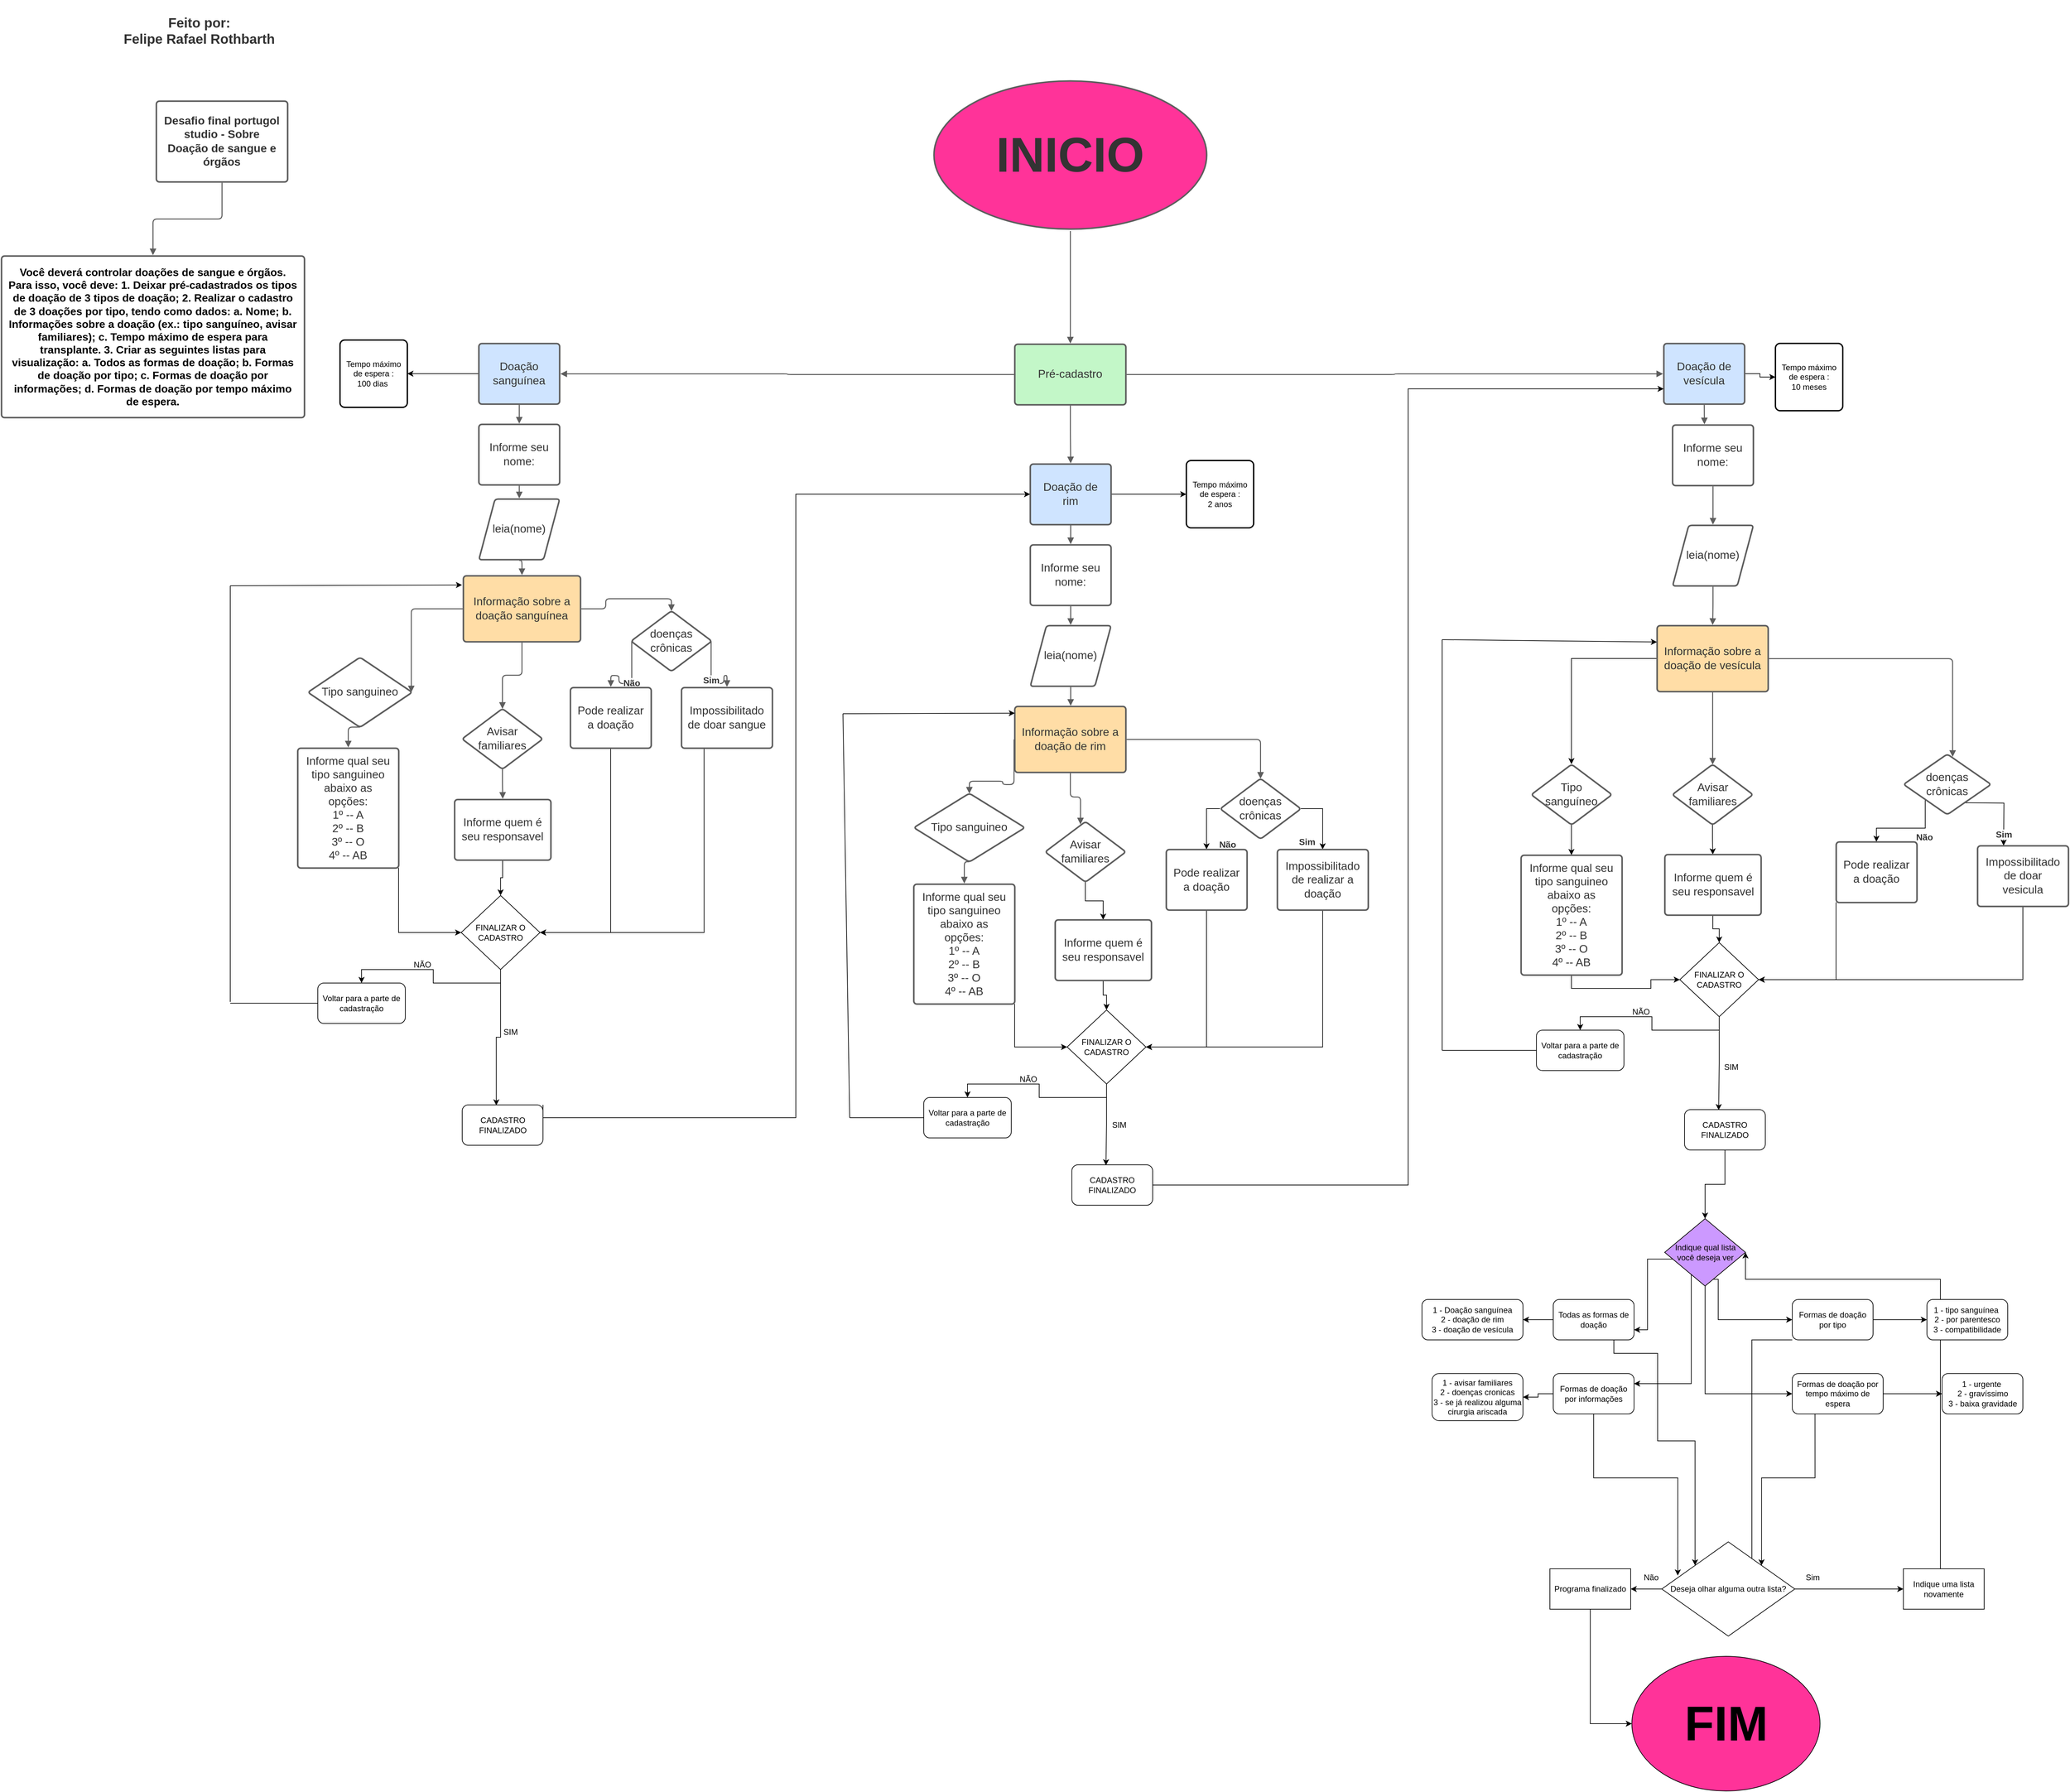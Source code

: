 <mxfile version="21.5.0" type="google">
  <diagram name="Página-1" id="tpZYS8hL6FhphTbZTQ7l">
    <mxGraphModel grid="1" page="1" gridSize="10" guides="1" tooltips="1" connect="1" arrows="1" fold="1" pageScale="1" pageWidth="827" pageHeight="1169" math="0" shadow="0">
      <root>
        <mxCell id="0" />
        <mxCell id="1" parent="0" />
        <mxCell id="icl9t4lry0q6wEqSVbC7-1" value="Feito por:&#xa;Felipe Rafael Rothbarth" style="html=1;overflow=block;blockSpacing=1;whiteSpace=wrap;fontSize=20;fontColor=#333333;fontStyle=1;spacing=0;fillColor=#ffffff;strokeWidth=1.5;strokeColor=none;lucidId=NOD79At93daV;" vertex="1" parent="1">
          <mxGeometry x="-1330" y="-2270" width="248" height="90" as="geometry" />
        </mxCell>
        <mxCell id="icl9t4lry0q6wEqSVbC7-2" value="&lt;font style=&quot;font-size: 72px;&quot;&gt;INICIO&lt;/font&gt;" style="html=1;overflow=block;blockSpacing=1;whiteSpace=wrap;ellipse;fontSize=20;fontColor=#333333;fontStyle=1;spacing=3.8;strokeColor=#5e5e5e;strokeOpacity=100;fillOpacity=100;rounded=1;absoluteArcSize=1;arcSize=9;fillColor=#FF3399;strokeWidth=2.3;lucidId=kyD7HhwmGfcg;" vertex="1" parent="1">
          <mxGeometry x="-115" y="-2150" width="405" height="220" as="geometry" />
        </mxCell>
        <mxCell id="icl9t4lry0q6wEqSVbC7-3" value="" style="html=1;jettySize=18;whiteSpace=wrap;fontSize=13;strokeColor=#5E5E5E;strokeWidth=1.5;rounded=1;arcSize=12;edgeStyle=orthogonalEdgeStyle;startArrow=none;endArrow=block;endFill=1;exitX=0.5;exitY=1.013;exitPerimeter=0;entryX=0.5;entryY=-0.012;entryPerimeter=0;lucidId=gGD7Xx3k9~0M;" edge="1" parent="1" source="icl9t4lry0q6wEqSVbC7-2" target="icl9t4lry0q6wEqSVbC7-4">
          <mxGeometry width="100" height="100" relative="1" as="geometry">
            <Array as="points" />
          </mxGeometry>
        </mxCell>
        <mxCell id="icl9t4lry0q6wEqSVbC7-4" value="Pré-cadastro" style="html=1;overflow=block;blockSpacing=1;whiteSpace=wrap;fontSize=16.7;fontColor=#333333;spacing=9;strokeColor=#5E5E5E;fillOpacity=100;rounded=1;absoluteArcSize=1;arcSize=9;fillColor=#c3f7c8;strokeWidth=2.3;lucidId=hGD7RvCQYO.i;" vertex="1" parent="1">
          <mxGeometry x="5" y="-1759" width="165" height="90" as="geometry" />
        </mxCell>
        <mxCell id="icl9t4lry0q6wEqSVbC7-5" value="Desafio final portugol studio - Sobre Doação de sangue e órgãos " style="html=1;overflow=block;blockSpacing=1;whiteSpace=wrap;fontSize=16.7;fontColor=#333333;fontStyle=1;spacing=9;strokeColor=#5E5E5E;rounded=1;absoluteArcSize=1;arcSize=9;strokeWidth=2.3;lucidId=zKD7-Xo0sehY;" vertex="1" parent="1">
          <mxGeometry x="-1270" y="-2120" width="195" height="120" as="geometry" />
        </mxCell>
        <mxCell id="icl9t4lry0q6wEqSVbC7-6" value="Você deverá controlar doações de sangue e órgãos. Para isso, você deve: 1. Deixar pré-cadastrados os tipos de doação de 3 tipos de doação; 2. Realizar o cadastro de 3 doações por tipo, tendo como dados: a. Nome; b. Informações sobre a doação (ex.: tipo sanguíneo, avisar familiares); c. Tempo máximo de espera para transplante. 3. Criar as seguintes listas para visualização: a. Todos as formas de doação; b. Formas de doação por tipo; c. Formas de doação por informações; d. Formas de doação por tempo máximo de espera." style="html=1;overflow=block;blockSpacing=1;whiteSpace=wrap;fontSize=16;fontColor=default;fontStyle=1;spacing=9;strokeColor=#5e5e5e;strokeOpacity=100;rounded=1;absoluteArcSize=1;arcSize=9;strokeWidth=2.3;lucidId=3LD7pvN3QfPq;" vertex="1" parent="1">
          <mxGeometry x="-1500" y="-1890" width="450" height="240" as="geometry" />
        </mxCell>
        <mxCell id="icl9t4lry0q6wEqSVbC7-7" value="" style="html=1;jettySize=18;whiteSpace=wrap;fontSize=13;strokeColor=#5E5E5E;strokeWidth=1.5;rounded=1;arcSize=12;edgeStyle=orthogonalEdgeStyle;startArrow=none;endArrow=block;endFill=1;exitX=0.5;exitY=1.009;exitPerimeter=0;entryX=0.5;entryY=-0.005;entryPerimeter=0;lucidId=RMD7VcWdrJGR;" edge="1" parent="1" source="icl9t4lry0q6wEqSVbC7-5" target="icl9t4lry0q6wEqSVbC7-6">
          <mxGeometry width="100" height="100" relative="1" as="geometry">
            <Array as="points" />
          </mxGeometry>
        </mxCell>
        <mxCell id="icl9t4lry0q6wEqSVbC7-8" value="" style="html=1;jettySize=18;whiteSpace=wrap;fontSize=13;strokeColor=#5E5E5E;strokeWidth=1.5;rounded=1;arcSize=12;edgeStyle=orthogonalEdgeStyle;startArrow=none;endArrow=block;endFill=1;exitX=-0.007;exitY=0.5;exitPerimeter=0;entryX=1.009;entryY=0.5;entryPerimeter=0;lucidId=X_D7KySXMiAL;" edge="1" parent="1" source="icl9t4lry0q6wEqSVbC7-4" target="icl9t4lry0q6wEqSVbC7-9">
          <mxGeometry width="100" height="100" relative="1" as="geometry">
            <Array as="points" />
          </mxGeometry>
        </mxCell>
        <mxCell id="icl9t4lry0q6wEqSVbC7-87" style="edgeStyle=orthogonalEdgeStyle;rounded=0;orthogonalLoop=1;jettySize=auto;html=1;exitX=0;exitY=0.5;exitDx=0;exitDy=0;entryX=1;entryY=0.5;entryDx=0;entryDy=0;" edge="1" parent="1" source="icl9t4lry0q6wEqSVbC7-9" target="icl9t4lry0q6wEqSVbC7-86">
          <mxGeometry relative="1" as="geometry" />
        </mxCell>
        <mxCell id="icl9t4lry0q6wEqSVbC7-9" value="Doação sanguínea" style="html=1;overflow=block;blockSpacing=1;whiteSpace=wrap;fontSize=16.7;fontColor=#333333;spacing=9;strokeColor=#5E5E5E;fillOpacity=100;rounded=1;absoluteArcSize=1;arcSize=9;fillColor=#cfe4ff;strokeWidth=2.3;lucidId=0_D7-q5K1ntg;" vertex="1" parent="1">
          <mxGeometry x="-791" y="-1760" width="120" height="90" as="geometry" />
        </mxCell>
        <mxCell id="icl9t4lry0q6wEqSVbC7-10" value="" style="html=1;jettySize=18;whiteSpace=wrap;fontSize=13;strokeColor=#5E5E5E;strokeWidth=1.5;rounded=1;arcSize=12;edgeStyle=orthogonalEdgeStyle;startArrow=none;endArrow=block;endFill=1;exitX=0.5;exitY=1.012;exitPerimeter=0;entryX=0.5;entryY=-0.012;entryPerimeter=0;lucidId=9_D7mx~kvZXO;" edge="1" parent="1" source="icl9t4lry0q6wEqSVbC7-4" target="icl9t4lry0q6wEqSVbC7-11">
          <mxGeometry width="100" height="100" relative="1" as="geometry">
            <Array as="points" />
          </mxGeometry>
        </mxCell>
        <mxCell id="icl9t4lry0q6wEqSVbC7-89" style="edgeStyle=orthogonalEdgeStyle;rounded=0;orthogonalLoop=1;jettySize=auto;html=1;exitX=1;exitY=0.5;exitDx=0;exitDy=0;entryX=0;entryY=0.5;entryDx=0;entryDy=0;" edge="1" parent="1" source="icl9t4lry0q6wEqSVbC7-11" target="icl9t4lry0q6wEqSVbC7-88">
          <mxGeometry relative="1" as="geometry" />
        </mxCell>
        <mxCell id="icl9t4lry0q6wEqSVbC7-11" value="Doação de rim" style="html=1;overflow=block;blockSpacing=1;whiteSpace=wrap;fontSize=16.7;fontColor=#333333;spacing=9;strokeColor=#5E5E5E;fillOpacity=100;rounded=1;absoluteArcSize=1;arcSize=9;fillColor=#cfe4ff;strokeWidth=2.3;lucidId=-_D7cf61A0Jo;" vertex="1" parent="1">
          <mxGeometry x="28" y="-1581" width="120" height="90" as="geometry" />
        </mxCell>
        <mxCell id="icl9t4lry0q6wEqSVbC7-12" value="" style="html=1;jettySize=18;whiteSpace=wrap;fontSize=13;strokeColor=#5E5E5E;strokeWidth=1.5;rounded=1;arcSize=12;edgeStyle=orthogonalEdgeStyle;startArrow=none;endArrow=block;endFill=1;exitX=1.007;exitY=0.5;exitPerimeter=0;entryX=-0.009;entryY=0.5;entryPerimeter=0;lucidId=o.D7TMeW1WDy;" edge="1" parent="1" source="icl9t4lry0q6wEqSVbC7-4" target="icl9t4lry0q6wEqSVbC7-13">
          <mxGeometry width="100" height="100" relative="1" as="geometry">
            <Array as="points" />
          </mxGeometry>
        </mxCell>
        <mxCell id="icl9t4lry0q6wEqSVbC7-91" style="edgeStyle=orthogonalEdgeStyle;rounded=0;orthogonalLoop=1;jettySize=auto;html=1;exitX=1;exitY=0.5;exitDx=0;exitDy=0;" edge="1" parent="1" source="icl9t4lry0q6wEqSVbC7-13" target="icl9t4lry0q6wEqSVbC7-90">
          <mxGeometry relative="1" as="geometry" />
        </mxCell>
        <mxCell id="icl9t4lry0q6wEqSVbC7-13" value="Doação de vesícula" style="html=1;overflow=block;blockSpacing=1;whiteSpace=wrap;fontSize=16.7;fontColor=#333333;spacing=9;strokeColor=#5E5E5E;fillOpacity=100;rounded=1;absoluteArcSize=1;arcSize=9;fillColor=#cfe4ff;strokeWidth=2.3;lucidId=p.D77ARbD5tg;" vertex="1" parent="1">
          <mxGeometry x="969" y="-1760" width="120" height="90" as="geometry" />
        </mxCell>
        <mxCell id="icl9t4lry0q6wEqSVbC7-14" value="Informe seu nome: " style="html=1;overflow=block;blockSpacing=1;whiteSpace=wrap;fontSize=16.7;fontColor=#333333;spacing=9;strokeColor=#5E5E5E;rounded=1;absoluteArcSize=1;arcSize=9;strokeWidth=2.3;lucidId=jcE7R8bvNHCi;" vertex="1" parent="1">
          <mxGeometry x="-791" y="-1640" width="120" height="90" as="geometry" />
        </mxCell>
        <mxCell id="icl9t4lry0q6wEqSVbC7-15" value="" style="html=1;jettySize=18;whiteSpace=wrap;fontSize=13;strokeColor=#5E5E5E;strokeWidth=1.5;rounded=1;arcSize=12;edgeStyle=orthogonalEdgeStyle;startArrow=none;endArrow=block;endFill=1;exitX=0.5;exitY=1.012;exitPerimeter=0;entryX=0.5;entryY=-0.012;entryPerimeter=0;lucidId=CcE7DtQ27dgj;" edge="1" parent="1" source="icl9t4lry0q6wEqSVbC7-14" target="icl9t4lry0q6wEqSVbC7-19">
          <mxGeometry width="100" height="100" relative="1" as="geometry">
            <Array as="points" />
          </mxGeometry>
        </mxCell>
        <mxCell id="icl9t4lry0q6wEqSVbC7-16" value="" style="html=1;jettySize=18;whiteSpace=wrap;fontSize=13;strokeColor=#5E5E5E;strokeWidth=1.5;rounded=1;arcSize=12;edgeStyle=orthogonalEdgeStyle;startArrow=none;endArrow=block;endFill=1;exitX=0.5;exitY=1.012;exitPerimeter=0;entryX=0.5;entryY=-0.011;entryPerimeter=0;lucidId=CeE74v7R8u8R;" edge="1" parent="1" source="icl9t4lry0q6wEqSVbC7-19" target="icl9t4lry0q6wEqSVbC7-17">
          <mxGeometry width="100" height="100" relative="1" as="geometry">
            <Array as="points" />
          </mxGeometry>
        </mxCell>
        <mxCell id="icl9t4lry0q6wEqSVbC7-17" value="Informação sobre a doação  sanguínea" style="html=1;overflow=block;blockSpacing=1;whiteSpace=wrap;fontSize=16.7;fontColor=#333333;spacing=9;strokeColor=#5E5E5E;fillOpacity=100;rounded=1;absoluteArcSize=1;arcSize=9;fillColor=#ffdda6;strokeWidth=2.3;lucidId=DeE7qtDq1ibt;" vertex="1" parent="1">
          <mxGeometry x="-814" y="-1415" width="174" height="98" as="geometry" />
        </mxCell>
        <mxCell id="icl9t4lry0q6wEqSVbC7-18" value="" style="html=1;jettySize=18;whiteSpace=wrap;fontSize=13;strokeColor=#5E5E5E;strokeWidth=1.5;rounded=1;arcSize=12;edgeStyle=orthogonalEdgeStyle;startArrow=none;endArrow=block;endFill=1;exitX=0.5;exitY=1.012;exitPerimeter=0;entryX=0.5;entryY=-0.012;entryPerimeter=0;lucidId=_hE7~qqSz2Nx;" edge="1" parent="1" source="icl9t4lry0q6wEqSVbC7-9" target="icl9t4lry0q6wEqSVbC7-14">
          <mxGeometry width="100" height="100" relative="1" as="geometry">
            <Array as="points" />
          </mxGeometry>
        </mxCell>
        <mxCell id="icl9t4lry0q6wEqSVbC7-19" value="leia(nome)" style="html=1;overflow=block;blockSpacing=1;whiteSpace=wrap;shape=parallelogram;perimeter=parallelogramPerimeter;anchorPointDirection=0;fontSize=16.7;fontColor=#333333;spacing=3.8;strokeColor=#5e5e5e;strokeOpacity=100;rounded=1;absoluteArcSize=1;arcSize=9;strokeWidth=2.3;lucidId=jnE7d8.PCpLQ;" vertex="1" parent="1">
          <mxGeometry x="-791" y="-1529" width="120" height="90" as="geometry" />
        </mxCell>
        <mxCell id="icl9t4lry0q6wEqSVbC7-20" value="Informe seu nome: " style="html=1;overflow=block;blockSpacing=1;whiteSpace=wrap;fontSize=16.7;fontColor=#333333;spacing=9;strokeColor=#5E5E5E;rounded=1;absoluteArcSize=1;arcSize=9;strokeWidth=2.3;lucidId=0~E76RCAnCNC;" vertex="1" parent="1">
          <mxGeometry x="28" y="-1461" width="120" height="90" as="geometry" />
        </mxCell>
        <mxCell id="icl9t4lry0q6wEqSVbC7-21" value="" style="html=1;jettySize=18;whiteSpace=wrap;fontSize=13;strokeColor=#5E5E5E;strokeWidth=1.5;rounded=1;arcSize=12;edgeStyle=orthogonalEdgeStyle;startArrow=none;endArrow=block;endFill=1;exitX=0.5;exitY=1.012;exitPerimeter=0;entryX=0.5;entryY=-0.012;entryPerimeter=0;lucidId=0~E7t6Xsv8OE;" edge="1" parent="1" source="icl9t4lry0q6wEqSVbC7-20" target="icl9t4lry0q6wEqSVbC7-24">
          <mxGeometry width="100" height="100" relative="1" as="geometry">
            <Array as="points" />
          </mxGeometry>
        </mxCell>
        <mxCell id="icl9t4lry0q6wEqSVbC7-22" value="" style="html=1;jettySize=18;whiteSpace=wrap;fontSize=13;strokeColor=#5E5E5E;strokeWidth=1.5;rounded=1;arcSize=12;edgeStyle=orthogonalEdgeStyle;startArrow=none;endArrow=block;endFill=1;exitX=0.5;exitY=1.012;exitPerimeter=0;lucidId=0~E7ldqNo7cH;" edge="1" parent="1" source="icl9t4lry0q6wEqSVbC7-24">
          <mxGeometry width="100" height="100" relative="1" as="geometry">
            <Array as="points" />
            <mxPoint x="88" y="-1222" as="targetPoint" />
          </mxGeometry>
        </mxCell>
        <mxCell id="icl9t4lry0q6wEqSVbC7-23" value="" style="html=1;jettySize=18;whiteSpace=wrap;fontSize=13;strokeColor=#5E5E5E;strokeWidth=1.5;rounded=1;arcSize=12;edgeStyle=orthogonalEdgeStyle;startArrow=none;endArrow=block;endFill=1;entryX=0.5;entryY=-0.012;entryPerimeter=0;lucidId=0~E7.lCXKlO2;" edge="1" parent="1" target="icl9t4lry0q6wEqSVbC7-20">
          <mxGeometry width="100" height="100" relative="1" as="geometry">
            <Array as="points" />
            <mxPoint x="88" y="-1491" as="sourcePoint" />
          </mxGeometry>
        </mxCell>
        <mxCell id="icl9t4lry0q6wEqSVbC7-24" value="leia(nome)" style="html=1;overflow=block;blockSpacing=1;whiteSpace=wrap;shape=parallelogram;perimeter=parallelogramPerimeter;anchorPointDirection=0;fontSize=16.7;fontColor=#333333;spacing=3.8;strokeColor=#5e5e5e;strokeOpacity=100;rounded=1;absoluteArcSize=1;arcSize=9;strokeWidth=2.3;lucidId=0~E7NQHOrIZ8;" vertex="1" parent="1">
          <mxGeometry x="28" y="-1341" width="120" height="90" as="geometry" />
        </mxCell>
        <mxCell id="icl9t4lry0q6wEqSVbC7-25" value="Informe seu nome: " style="html=1;overflow=block;blockSpacing=1;whiteSpace=wrap;fontSize=16.7;fontColor=#333333;spacing=9;strokeColor=#5E5E5E;rounded=1;absoluteArcSize=1;arcSize=9;strokeWidth=2.3;lucidId=AbF7sQe.2Pij;" vertex="1" parent="1">
          <mxGeometry x="982" y="-1639" width="120" height="90" as="geometry" />
        </mxCell>
        <mxCell id="icl9t4lry0q6wEqSVbC7-26" value="" style="html=1;jettySize=18;whiteSpace=wrap;fontSize=13;strokeColor=#5E5E5E;strokeWidth=1.5;rounded=1;arcSize=12;edgeStyle=orthogonalEdgeStyle;startArrow=none;endArrow=block;endFill=1;exitX=0.5;exitY=1.012;exitPerimeter=0;entryX=0.5;entryY=-0.012;entryPerimeter=0;lucidId=AbF79xt892Th;" edge="1" parent="1" source="icl9t4lry0q6wEqSVbC7-25" target="icl9t4lry0q6wEqSVbC7-27">
          <mxGeometry width="100" height="100" relative="1" as="geometry">
            <Array as="points" />
          </mxGeometry>
        </mxCell>
        <mxCell id="icl9t4lry0q6wEqSVbC7-27" value="leia(nome)" style="html=1;overflow=block;blockSpacing=1;whiteSpace=wrap;shape=parallelogram;perimeter=parallelogramPerimeter;anchorPointDirection=0;fontSize=16.7;fontColor=#333333;spacing=3.8;strokeColor=#5e5e5e;strokeOpacity=100;rounded=1;absoluteArcSize=1;arcSize=9;strokeWidth=2.3;lucidId=AbF7Ko2cKtLy;" vertex="1" parent="1">
          <mxGeometry x="982" y="-1490" width="120" height="90" as="geometry" />
        </mxCell>
        <mxCell id="icl9t4lry0q6wEqSVbC7-28" value="Informação sobre a doação de rim" style="html=1;overflow=block;blockSpacing=1;whiteSpace=wrap;fontSize=16.7;fontColor=#333333;spacing=9;strokeColor=#5E5E5E;fillOpacity=100;rounded=1;absoluteArcSize=1;arcSize=9;fillColor=#ffdda6;strokeWidth=2.3;lucidId=xVQ8KjaUDGhy;" vertex="1" parent="1">
          <mxGeometry x="5" y="-1221" width="165" height="98" as="geometry" />
        </mxCell>
        <mxCell id="icl9t4lry0q6wEqSVbC7-71" style="edgeStyle=orthogonalEdgeStyle;rounded=0;orthogonalLoop=1;jettySize=auto;html=1;exitX=0;exitY=0.5;exitDx=0;exitDy=0;entryX=0.5;entryY=0;entryDx=0;entryDy=0;" edge="1" parent="1" source="icl9t4lry0q6wEqSVbC7-29" target="icl9t4lry0q6wEqSVbC7-43">
          <mxGeometry relative="1" as="geometry" />
        </mxCell>
        <mxCell id="icl9t4lry0q6wEqSVbC7-29" value="Informação sobre a doação de vesícula" style="html=1;overflow=block;blockSpacing=1;whiteSpace=wrap;fontSize=16.7;fontColor=#333333;spacing=9;strokeColor=#5E5E5E;fillOpacity=100;rounded=1;absoluteArcSize=1;arcSize=9;fillColor=#ffdda6;strokeWidth=2.3;lucidId=AVQ8-0hXOJk3;" vertex="1" parent="1">
          <mxGeometry x="959" y="-1341" width="165" height="98" as="geometry" />
        </mxCell>
        <mxCell id="icl9t4lry0q6wEqSVbC7-30" value="" style="html=1;jettySize=18;whiteSpace=wrap;fontSize=13;strokeColor=#5E5E5E;strokeWidth=1.5;rounded=1;arcSize=12;edgeStyle=orthogonalEdgeStyle;startArrow=none;endArrow=block;endFill=1;exitX=-0.006;exitY=0.5;exitPerimeter=0;entryX=0.991;entryY=0.5;entryPerimeter=0;lucidId=k7Q8yCG1oSJr;" edge="1" parent="1" source="icl9t4lry0q6wEqSVbC7-17" target="icl9t4lry0q6wEqSVbC7-31">
          <mxGeometry width="100" height="100" relative="1" as="geometry">
            <Array as="points" />
          </mxGeometry>
        </mxCell>
        <mxCell id="icl9t4lry0q6wEqSVbC7-31" value="Tipo sanguineo" style="html=1;overflow=block;blockSpacing=1;whiteSpace=wrap;rhombus;fontSize=16.7;fontColor=#333333;spacing=3.8;strokeColor=#5E5E5E;rounded=1;absoluteArcSize=1;arcSize=9;strokeWidth=2.3;lucidId=m7Q8ZUMchFVD;" vertex="1" parent="1">
          <mxGeometry x="-1045" y="-1294" width="155" height="104" as="geometry" />
        </mxCell>
        <mxCell id="icl9t4lry0q6wEqSVbC7-32" value="Tipo sanguineo" style="html=1;overflow=block;blockSpacing=1;whiteSpace=wrap;rhombus;fontSize=16.7;fontColor=#333333;spacing=3.8;strokeColor=#5E5E5E;rounded=1;absoluteArcSize=1;arcSize=9;strokeWidth=2.3;lucidId=I7Q8XEraRGIg;" vertex="1" parent="1">
          <mxGeometry x="-145" y="-1092" width="165" height="102" as="geometry" />
        </mxCell>
        <mxCell id="icl9t4lry0q6wEqSVbC7-33" value="" style="html=1;jettySize=18;whiteSpace=wrap;fontSize=13;strokeColor=#5E5E5E;strokeWidth=1.5;rounded=1;arcSize=12;edgeStyle=orthogonalEdgeStyle;startArrow=none;endArrow=block;endFill=1;exitX=0.5;exitY=1.011;exitPerimeter=0;entryX=0.5;entryY=0.004;entryPerimeter=0;lucidId=07Q8a3jYmA9W;" edge="1" parent="1" source="icl9t4lry0q6wEqSVbC7-17" target="icl9t4lry0q6wEqSVbC7-34">
          <mxGeometry width="100" height="100" relative="1" as="geometry">
            <Array as="points" />
          </mxGeometry>
        </mxCell>
        <mxCell id="icl9t4lry0q6wEqSVbC7-34" value="Avisar familiares" style="html=1;overflow=block;blockSpacing=1;whiteSpace=wrap;rhombus;fontSize=16.7;fontColor=#333333;spacing=3.8;strokeColor=#5E5E5E;rounded=1;absoluteArcSize=1;arcSize=9;strokeWidth=2.3;lucidId=17Q8hVvwryof;" vertex="1" parent="1">
          <mxGeometry x="-816" y="-1217.75" width="120" height="90" as="geometry" />
        </mxCell>
        <mxCell id="icl9t4lry0q6wEqSVbC7-35" value="doenças crônicas" style="html=1;overflow=block;blockSpacing=1;whiteSpace=wrap;rhombus;fontSize=16.7;fontColor=#333333;spacing=3.8;strokeColor=#5E5E5E;rounded=1;absoluteArcSize=1;arcSize=9;strokeWidth=2.3;lucidId=f8Q8TKTU~BBP;" vertex="1" parent="1">
          <mxGeometry x="-565" y="-1363" width="120" height="90" as="geometry" />
        </mxCell>
        <mxCell id="icl9t4lry0q6wEqSVbC7-63" style="edgeStyle=orthogonalEdgeStyle;rounded=0;orthogonalLoop=1;jettySize=auto;html=1;exitX=0.5;exitY=1;exitDx=0;exitDy=0;" edge="1" parent="1" source="icl9t4lry0q6wEqSVbC7-36" target="icl9t4lry0q6wEqSVbC7-62">
          <mxGeometry relative="1" as="geometry" />
        </mxCell>
        <mxCell id="icl9t4lry0q6wEqSVbC7-36" value="Avisar familiares" style="html=1;overflow=block;blockSpacing=1;whiteSpace=wrap;rhombus;fontSize=16.7;fontColor=#333333;spacing=3.8;strokeColor=#5E5E5E;rounded=1;absoluteArcSize=1;arcSize=9;strokeWidth=2.3;lucidId=T8Q8F7jPpYp5;" vertex="1" parent="1">
          <mxGeometry x="50" y="-1050" width="120" height="90" as="geometry" />
        </mxCell>
        <mxCell id="icl9t4lry0q6wEqSVbC7-69" style="edgeStyle=orthogonalEdgeStyle;rounded=0;orthogonalLoop=1;jettySize=auto;html=1;exitX=1;exitY=0.5;exitDx=0;exitDy=0;entryX=0.5;entryY=0;entryDx=0;entryDy=0;" edge="1" parent="1" source="icl9t4lry0q6wEqSVbC7-37" target="icl9t4lry0q6wEqSVbC7-64">
          <mxGeometry relative="1" as="geometry" />
        </mxCell>
        <mxCell id="icl9t4lry0q6wEqSVbC7-70" style="edgeStyle=orthogonalEdgeStyle;rounded=0;orthogonalLoop=1;jettySize=auto;html=1;exitX=0;exitY=0.5;exitDx=0;exitDy=0;entryX=0.5;entryY=0;entryDx=0;entryDy=0;" edge="1" parent="1" source="icl9t4lry0q6wEqSVbC7-37" target="icl9t4lry0q6wEqSVbC7-66">
          <mxGeometry relative="1" as="geometry" />
        </mxCell>
        <mxCell id="icl9t4lry0q6wEqSVbC7-37" value="doenças crônicas" style="html=1;overflow=block;blockSpacing=1;whiteSpace=wrap;rhombus;fontSize=16.7;fontColor=#333333;spacing=3.8;strokeColor=#5E5E5E;rounded=1;absoluteArcSize=1;arcSize=9;strokeWidth=2.3;lucidId=X8Q8UkFps-tn;" vertex="1" parent="1">
          <mxGeometry x="310" y="-1114" width="120" height="90" as="geometry" />
        </mxCell>
        <mxCell id="icl9t4lry0q6wEqSVbC7-38" value="" style="html=1;jettySize=18;whiteSpace=wrap;fontSize=13;strokeColor=#5E5E5E;strokeWidth=1.5;rounded=1;arcSize=12;edgeStyle=orthogonalEdgeStyle;startArrow=none;endArrow=block;endFill=1;exitX=-0.007;exitY=0.5;exitPerimeter=0;entryX=0.5;entryY=0.004;entryPerimeter=0;lucidId=18Q8Ocz92Fx_;" edge="1" parent="1" source="icl9t4lry0q6wEqSVbC7-28" target="icl9t4lry0q6wEqSVbC7-32">
          <mxGeometry width="100" height="100" relative="1" as="geometry">
            <Array as="points" />
          </mxGeometry>
        </mxCell>
        <mxCell id="icl9t4lry0q6wEqSVbC7-39" value="" style="html=1;jettySize=18;whiteSpace=wrap;fontSize=13;strokeColor=#5E5E5E;strokeWidth=1.5;rounded=1;arcSize=12;edgeStyle=orthogonalEdgeStyle;startArrow=none;endArrow=block;endFill=1;exitX=0.5;exitY=1.011;exitPerimeter=0;entryX=0.438;entryY=0.047;entryPerimeter=0;lucidId=38Q8s0GDqsIw;" edge="1" parent="1" source="icl9t4lry0q6wEqSVbC7-28" target="icl9t4lry0q6wEqSVbC7-36">
          <mxGeometry width="100" height="100" relative="1" as="geometry">
            <Array as="points" />
          </mxGeometry>
        </mxCell>
        <mxCell id="icl9t4lry0q6wEqSVbC7-40" value="" style="html=1;jettySize=18;whiteSpace=wrap;fontSize=13;strokeColor=#5E5E5E;strokeWidth=1.5;rounded=1;arcSize=12;edgeStyle=orthogonalEdgeStyle;startArrow=none;endArrow=block;endFill=1;exitX=1.007;exitY=0.5;exitPerimeter=0;entryX=0.5;entryY=0.004;entryPerimeter=0;lucidId=58Q8kBR1~Tjb;" edge="1" parent="1" source="icl9t4lry0q6wEqSVbC7-28" target="icl9t4lry0q6wEqSVbC7-37">
          <mxGeometry width="100" height="100" relative="1" as="geometry">
            <Array as="points" />
          </mxGeometry>
        </mxCell>
        <mxCell id="icl9t4lry0q6wEqSVbC7-41" value="" style="html=1;jettySize=18;whiteSpace=wrap;fontSize=13;strokeColor=#5E5E5E;strokeWidth=1.5;rounded=1;arcSize=12;edgeStyle=orthogonalEdgeStyle;startArrow=none;endArrow=block;endFill=1;exitX=0.5;exitY=1.012;exitPerimeter=0;entryX=0.394;entryY=-0.012;entryPerimeter=0;lucidId=a-Q8eKw6Kkag;" edge="1" parent="1" source="icl9t4lry0q6wEqSVbC7-13" target="icl9t4lry0q6wEqSVbC7-25">
          <mxGeometry width="100" height="100" relative="1" as="geometry">
            <Array as="points" />
          </mxGeometry>
        </mxCell>
        <mxCell id="icl9t4lry0q6wEqSVbC7-42" value="" style="html=1;jettySize=18;whiteSpace=wrap;fontSize=13;strokeColor=#5E5E5E;strokeWidth=1.5;rounded=1;arcSize=12;edgeStyle=orthogonalEdgeStyle;startArrow=none;endArrow=block;endFill=1;exitX=0.5;exitY=1.012;exitPerimeter=0;entryX=0.5;entryY=-0.011;entryPerimeter=0;lucidId=q-Q8NUjou~On;" edge="1" parent="1" source="icl9t4lry0q6wEqSVbC7-27" target="icl9t4lry0q6wEqSVbC7-29">
          <mxGeometry width="100" height="100" relative="1" as="geometry">
            <Array as="points" />
          </mxGeometry>
        </mxCell>
        <mxCell id="icl9t4lry0q6wEqSVbC7-73" style="edgeStyle=orthogonalEdgeStyle;rounded=0;orthogonalLoop=1;jettySize=auto;html=1;" edge="1" parent="1" source="icl9t4lry0q6wEqSVbC7-43" target="icl9t4lry0q6wEqSVbC7-72">
          <mxGeometry relative="1" as="geometry" />
        </mxCell>
        <mxCell id="icl9t4lry0q6wEqSVbC7-43" value="Tipo sanguíneo" style="html=1;overflow=block;blockSpacing=1;whiteSpace=wrap;rhombus;fontSize=16.7;fontColor=#333333;spacing=3.8;strokeColor=#5E5E5E;rounded=1;absoluteArcSize=1;arcSize=9;strokeWidth=2.3;lucidId=J_Q8umvG5wcP;" vertex="1" parent="1">
          <mxGeometry x="772" y="-1135" width="120" height="90" as="geometry" />
        </mxCell>
        <mxCell id="icl9t4lry0q6wEqSVbC7-75" style="edgeStyle=orthogonalEdgeStyle;rounded=0;orthogonalLoop=1;jettySize=auto;html=1;exitX=0.5;exitY=1;exitDx=0;exitDy=0;entryX=0.5;entryY=0;entryDx=0;entryDy=0;" edge="1" parent="1" source="icl9t4lry0q6wEqSVbC7-44" target="icl9t4lry0q6wEqSVbC7-74">
          <mxGeometry relative="1" as="geometry" />
        </mxCell>
        <mxCell id="icl9t4lry0q6wEqSVbC7-44" value="Avisar familiares" style="html=1;overflow=block;blockSpacing=1;whiteSpace=wrap;rhombus;fontSize=16.7;fontColor=#333333;spacing=3.8;strokeColor=#5E5E5E;rounded=1;absoluteArcSize=1;arcSize=9;strokeWidth=2.3;lucidId=5_Q8OyfRqUUW;" vertex="1" parent="1">
          <mxGeometry x="981.5" y="-1135" width="120" height="90" as="geometry" />
        </mxCell>
        <mxCell id="icl9t4lry0q6wEqSVbC7-83" style="edgeStyle=orthogonalEdgeStyle;rounded=0;orthogonalLoop=1;jettySize=auto;html=1;exitX=1;exitY=1;exitDx=0;exitDy=0;entryX=0.198;entryY=-0.056;entryDx=0;entryDy=0;entryPerimeter=0;" edge="1" parent="1">
          <mxGeometry relative="1" as="geometry">
            <mxPoint x="1417.13" y="-1077.71" as="sourcePoint" />
            <mxPoint x="1473.86" y="-1014" as="targetPoint" />
          </mxGeometry>
        </mxCell>
        <mxCell id="icl9t4lry0q6wEqSVbC7-84" style="edgeStyle=orthogonalEdgeStyle;rounded=0;orthogonalLoop=1;jettySize=auto;html=1;exitX=0;exitY=1;exitDx=0;exitDy=0;" edge="1" parent="1" source="icl9t4lry0q6wEqSVbC7-45" target="icl9t4lry0q6wEqSVbC7-80">
          <mxGeometry relative="1" as="geometry" />
        </mxCell>
        <mxCell id="icl9t4lry0q6wEqSVbC7-45" value="doenças crônicas" style="html=1;overflow=block;blockSpacing=1;whiteSpace=wrap;rhombus;fontSize=16.7;fontColor=#333333;spacing=3.8;strokeColor=#5E5E5E;rounded=1;absoluteArcSize=1;arcSize=9;strokeWidth=2.3;lucidId=g.Q8hBia1JUz;" vertex="1" parent="1">
          <mxGeometry x="1325" y="-1150.25" width="130" height="90" as="geometry" />
        </mxCell>
        <mxCell id="icl9t4lry0q6wEqSVbC7-46" value="" style="html=1;jettySize=18;whiteSpace=wrap;fontSize=13;strokeColor=#5E5E5E;strokeWidth=1.5;rounded=1;arcSize=12;edgeStyle=orthogonalEdgeStyle;startArrow=none;endArrow=block;endFill=1;exitX=0.5;exitY=1.011;exitPerimeter=0;entryX=0.5;entryY=0.004;entryPerimeter=0;lucidId=k.Q85o9PJEkz;" edge="1" parent="1" source="icl9t4lry0q6wEqSVbC7-29" target="icl9t4lry0q6wEqSVbC7-44">
          <mxGeometry width="100" height="100" relative="1" as="geometry">
            <Array as="points" />
          </mxGeometry>
        </mxCell>
        <mxCell id="icl9t4lry0q6wEqSVbC7-47" value="" style="html=1;jettySize=18;whiteSpace=wrap;fontSize=13;strokeColor=#5E5E5E;strokeWidth=1.5;rounded=1;arcSize=12;edgeStyle=orthogonalEdgeStyle;startArrow=none;endArrow=block;endFill=1;exitX=1.007;exitY=0.5;exitPerimeter=0;entryX=0.561;entryY=0.046;entryPerimeter=0;lucidId=n.Q8txRbV_VL;" edge="1" parent="1" source="icl9t4lry0q6wEqSVbC7-29" target="icl9t4lry0q6wEqSVbC7-45">
          <mxGeometry width="100" height="100" relative="1" as="geometry">
            <Array as="points" />
          </mxGeometry>
        </mxCell>
        <mxCell id="LVv5fX6mJy3--UoTogKm-117" style="edgeStyle=orthogonalEdgeStyle;rounded=0;orthogonalLoop=1;jettySize=auto;html=1;exitX=0.25;exitY=1;exitDx=0;exitDy=0;entryX=1;entryY=0.5;entryDx=0;entryDy=0;" edge="1" parent="1" source="icl9t4lry0q6wEqSVbC7-49" target="LVv5fX6mJy3--UoTogKm-45">
          <mxGeometry relative="1" as="geometry" />
        </mxCell>
        <mxCell id="icl9t4lry0q6wEqSVbC7-49" value="Impossibilitado de doar sangue" style="html=1;overflow=block;blockSpacing=1;whiteSpace=wrap;fontSize=16.7;fontColor=#333333;spacing=9;strokeColor=#5E5E5E;rounded=1;absoluteArcSize=1;arcSize=9;strokeWidth=2.3;lucidId=_nR8_FbfIrk_;" vertex="1" parent="1">
          <mxGeometry x="-490" y="-1249" width="135" height="90" as="geometry" />
        </mxCell>
        <mxCell id="icl9t4lry0q6wEqSVbC7-50" value="" style="html=1;jettySize=18;whiteSpace=wrap;fontSize=13.3;fontColor=#333333;fontStyle=1;strokeColor=#5E5E5E;strokeWidth=1.5;rounded=1;arcSize=12;edgeStyle=orthogonalEdgeStyle;startArrow=none;endArrow=block;endFill=1;exitX=0.009;exitY=0.5;exitPerimeter=0;entryX=0.5;entryY=-0.012;entryPerimeter=0;lucidId=zoR8YByMzSmU;" edge="1" parent="1" source="icl9t4lry0q6wEqSVbC7-35" target="icl9t4lry0q6wEqSVbC7-52">
          <mxGeometry width="100" height="100" relative="1" as="geometry">
            <Array as="points" />
          </mxGeometry>
        </mxCell>
        <mxCell id="icl9t4lry0q6wEqSVbC7-51" value="Não" style="text;html=1;resizable=0;labelBackgroundColor=default;align=center;verticalAlign=middle;fontStyle=1;fontColor=#333333;fontSize=13.3;" vertex="1" parent="icl9t4lry0q6wEqSVbC7-50">
          <mxGeometry relative="1" as="geometry" />
        </mxCell>
        <mxCell id="LVv5fX6mJy3--UoTogKm-52" style="edgeStyle=orthogonalEdgeStyle;rounded=0;orthogonalLoop=1;jettySize=auto;html=1;exitX=0.5;exitY=1;exitDx=0;exitDy=0;entryX=1;entryY=0.5;entryDx=0;entryDy=0;" edge="1" parent="1" source="icl9t4lry0q6wEqSVbC7-52" target="LVv5fX6mJy3--UoTogKm-45">
          <mxGeometry relative="1" as="geometry" />
        </mxCell>
        <mxCell id="icl9t4lry0q6wEqSVbC7-52" value="Pode realizar a doação" style="html=1;overflow=block;blockSpacing=1;whiteSpace=wrap;fontSize=16.7;fontColor=#333333;spacing=9;strokeColor=#5E5E5E;rounded=1;absoluteArcSize=1;arcSize=9;strokeWidth=2.3;lucidId=CoR8BxqkTCCS;" vertex="1" parent="1">
          <mxGeometry x="-655" y="-1249" width="120" height="90" as="geometry" />
        </mxCell>
        <mxCell id="icl9t4lry0q6wEqSVbC7-53" value="" style="html=1;jettySize=18;whiteSpace=wrap;fontSize=13.3;fontColor=#333333;fontStyle=1;strokeColor=#5E5E5E;strokeWidth=1.5;rounded=1;arcSize=12;edgeStyle=orthogonalEdgeStyle;startArrow=none;endArrow=block;endFill=1;exitX=0.991;exitY=0.5;exitPerimeter=0;entryX=0.5;entryY=-0.012;entryPerimeter=0;lucidId=KoR8yP2RiKrH;" edge="1" parent="1" source="icl9t4lry0q6wEqSVbC7-35" target="icl9t4lry0q6wEqSVbC7-49">
          <mxGeometry width="100" height="100" relative="1" as="geometry">
            <Array as="points" />
          </mxGeometry>
        </mxCell>
        <mxCell id="icl9t4lry0q6wEqSVbC7-54" value="Sim" style="text;html=1;resizable=0;labelBackgroundColor=default;align=center;verticalAlign=middle;fontStyle=1;fontColor=#333333;fontSize=13.3;" vertex="1" parent="icl9t4lry0q6wEqSVbC7-53">
          <mxGeometry relative="1" as="geometry" />
        </mxCell>
        <mxCell id="icl9t4lry0q6wEqSVbC7-55" value="" style="html=1;jettySize=18;whiteSpace=wrap;fontSize=13;strokeColor=#5E5E5E;strokeWidth=1.5;rounded=1;arcSize=12;edgeStyle=orthogonalEdgeStyle;startArrow=none;endArrow=block;endFill=1;exitX=1.006;exitY=0.5;exitPerimeter=0;entryX=0.5;entryY=0.004;entryPerimeter=0;lucidId=rpR8g.~tdMNb;" edge="1" parent="1" source="icl9t4lry0q6wEqSVbC7-17" target="icl9t4lry0q6wEqSVbC7-35">
          <mxGeometry width="100" height="100" relative="1" as="geometry">
            <Array as="points" />
          </mxGeometry>
        </mxCell>
        <mxCell id="icl9t4lry0q6wEqSVbC7-56" value="" style="html=1;jettySize=18;whiteSpace=wrap;fontSize=13;strokeColor=#5E5E5E;strokeWidth=1.5;rounded=1;arcSize=12;edgeStyle=orthogonalEdgeStyle;startArrow=none;endArrow=block;endFill=1;exitX=0.5;exitY=0.996;exitPerimeter=0;entryX=0.5;entryY=-0.012;entryPerimeter=0;lucidId=0qR8R5zv1hOQ;" edge="1" parent="1" source="icl9t4lry0q6wEqSVbC7-34" target="icl9t4lry0q6wEqSVbC7-57">
          <mxGeometry width="100" height="100" relative="1" as="geometry">
            <Array as="points" />
          </mxGeometry>
        </mxCell>
        <mxCell id="LVv5fX6mJy3--UoTogKm-51" style="edgeStyle=orthogonalEdgeStyle;rounded=0;orthogonalLoop=1;jettySize=auto;html=1;exitX=0.5;exitY=1;exitDx=0;exitDy=0;entryX=0.5;entryY=0;entryDx=0;entryDy=0;" edge="1" parent="1" source="icl9t4lry0q6wEqSVbC7-57" target="LVv5fX6mJy3--UoTogKm-45">
          <mxGeometry relative="1" as="geometry" />
        </mxCell>
        <mxCell id="icl9t4lry0q6wEqSVbC7-57" value="Informe quem é seu responsavel" style="html=1;overflow=block;blockSpacing=1;whiteSpace=wrap;fontSize=16.7;fontColor=#333333;spacing=9;strokeColor=#5E5E5E;rounded=1;absoluteArcSize=1;arcSize=9;strokeWidth=2.3;lucidId=2qR82K~8Ntdz;" vertex="1" parent="1">
          <mxGeometry x="-827" y="-1082.75" width="143" height="90" as="geometry" />
        </mxCell>
        <mxCell id="icl9t4lry0q6wEqSVbC7-58" value="" style="html=1;jettySize=18;whiteSpace=wrap;fontSize=13;strokeColor=#5E5E5E;strokeWidth=1.5;rounded=1;arcSize=12;edgeStyle=orthogonalEdgeStyle;startArrow=none;endArrow=block;endFill=1;exitX=0.5;exitY=0.996;exitPerimeter=0;entryX=0.5;entryY=-0.006;entryPerimeter=0;lucidId=RcS8dGIBdf8t;" edge="1" parent="1" source="icl9t4lry0q6wEqSVbC7-31" target="icl9t4lry0q6wEqSVbC7-59">
          <mxGeometry width="100" height="100" relative="1" as="geometry">
            <Array as="points" />
          </mxGeometry>
        </mxCell>
        <mxCell id="LVv5fX6mJy3--UoTogKm-50" style="edgeStyle=orthogonalEdgeStyle;rounded=0;orthogonalLoop=1;jettySize=auto;html=1;exitX=1;exitY=1;exitDx=0;exitDy=0;entryX=0;entryY=0.5;entryDx=0;entryDy=0;" edge="1" parent="1" source="icl9t4lry0q6wEqSVbC7-59" target="LVv5fX6mJy3--UoTogKm-45">
          <mxGeometry relative="1" as="geometry" />
        </mxCell>
        <mxCell id="icl9t4lry0q6wEqSVbC7-59" value="Informe qual seu tipo sanguineo&#xa;abaixo as opções:&#xa;1º -- A&#xa;2º --  B&#xa;3º --  O&#xa; 4º -- AB" style="html=1;overflow=block;blockSpacing=1;whiteSpace=wrap;fontSize=16.7;fontColor=#333333;spacing=9;strokeColor=#5E5E5E;rounded=1;absoluteArcSize=1;arcSize=9;strokeWidth=2.3;lucidId=ScS8FXrYrEIW;" vertex="1" parent="1">
          <mxGeometry x="-1060" y="-1159" width="150" height="178" as="geometry" />
        </mxCell>
        <mxCell id="LVv5fX6mJy3--UoTogKm-5" style="edgeStyle=orthogonalEdgeStyle;rounded=0;orthogonalLoop=1;jettySize=auto;html=1;exitX=1;exitY=1;exitDx=0;exitDy=0;entryX=0;entryY=0.5;entryDx=0;entryDy=0;" edge="1" parent="1" source="icl9t4lry0q6wEqSVbC7-60" target="LVv5fX6mJy3--UoTogKm-4">
          <mxGeometry relative="1" as="geometry" />
        </mxCell>
        <mxCell id="icl9t4lry0q6wEqSVbC7-60" value="Informe qual seu tipo sanguineo&#xa;abaixo as opções:&#xa;1º -- A&#xa;2º --  B&#xa;3º --  O&#xa; 4º -- AB" style="html=1;overflow=block;blockSpacing=1;whiteSpace=wrap;fontSize=16.7;fontColor=#333333;spacing=9;strokeColor=#5E5E5E;rounded=1;absoluteArcSize=1;arcSize=9;strokeWidth=2.3;lucidId=9nS8rI8f0B04;" vertex="1" parent="1">
          <mxGeometry x="-145" y="-957" width="150" height="178" as="geometry" />
        </mxCell>
        <mxCell id="icl9t4lry0q6wEqSVbC7-61" value="" style="html=1;jettySize=18;whiteSpace=wrap;fontSize=13;strokeColor=#5E5E5E;strokeWidth=1.5;rounded=1;arcSize=12;edgeStyle=orthogonalEdgeStyle;startArrow=none;endArrow=block;endFill=1;exitX=0.5;exitY=0.996;exitPerimeter=0;entryX=0.5;entryY=-0.006;entryPerimeter=0;lucidId=boS8HTWaVe3q;" edge="1" parent="1" source="icl9t4lry0q6wEqSVbC7-32" target="icl9t4lry0q6wEqSVbC7-60">
          <mxGeometry width="100" height="100" relative="1" as="geometry">
            <Array as="points" />
          </mxGeometry>
        </mxCell>
        <mxCell id="LVv5fX6mJy3--UoTogKm-6" style="edgeStyle=orthogonalEdgeStyle;rounded=0;orthogonalLoop=1;jettySize=auto;html=1;exitX=0.5;exitY=1;exitDx=0;exitDy=0;entryX=0.5;entryY=0;entryDx=0;entryDy=0;" edge="1" parent="1" source="icl9t4lry0q6wEqSVbC7-62" target="LVv5fX6mJy3--UoTogKm-4">
          <mxGeometry relative="1" as="geometry" />
        </mxCell>
        <mxCell id="icl9t4lry0q6wEqSVbC7-62" value="Informe quem é seu responsavel" style="html=1;overflow=block;blockSpacing=1;whiteSpace=wrap;fontSize=16.7;fontColor=#333333;spacing=9;strokeColor=#5E5E5E;rounded=1;absoluteArcSize=1;arcSize=9;strokeWidth=2.3;lucidId=gpS85r94nI3a;" vertex="1" parent="1">
          <mxGeometry x="65" y="-904" width="143" height="90" as="geometry" />
        </mxCell>
        <mxCell id="LVv5fX6mJy3--UoTogKm-118" style="edgeStyle=orthogonalEdgeStyle;rounded=0;orthogonalLoop=1;jettySize=auto;html=1;exitX=0.5;exitY=1;exitDx=0;exitDy=0;entryX=1;entryY=0.5;entryDx=0;entryDy=0;" edge="1" parent="1" source="icl9t4lry0q6wEqSVbC7-64" target="LVv5fX6mJy3--UoTogKm-4">
          <mxGeometry relative="1" as="geometry" />
        </mxCell>
        <mxCell id="icl9t4lry0q6wEqSVbC7-64" value="Impossibilitado de realizar a doação" style="html=1;overflow=block;blockSpacing=1;whiteSpace=wrap;fontSize=16.7;fontColor=#333333;spacing=9;strokeColor=#5E5E5E;rounded=1;absoluteArcSize=1;arcSize=9;strokeWidth=2.3;lucidId=_nR8_FbfIrk_;" vertex="1" parent="1">
          <mxGeometry x="395" y="-1008.5" width="135" height="90" as="geometry" />
        </mxCell>
        <mxCell id="icl9t4lry0q6wEqSVbC7-65" value="Não" style="text;html=1;resizable=0;labelBackgroundColor=default;align=center;verticalAlign=middle;fontStyle=1;fontColor=#333333;fontSize=13.3;" vertex="1" parent="1">
          <mxGeometry x="321.124" y="-1016.25" as="geometry" />
        </mxCell>
        <mxCell id="LVv5fX6mJy3--UoTogKm-7" style="edgeStyle=orthogonalEdgeStyle;rounded=0;orthogonalLoop=1;jettySize=auto;html=1;exitX=0.5;exitY=1;exitDx=0;exitDy=0;entryX=1;entryY=0.5;entryDx=0;entryDy=0;" edge="1" parent="1" source="icl9t4lry0q6wEqSVbC7-66" target="LVv5fX6mJy3--UoTogKm-4">
          <mxGeometry relative="1" as="geometry" />
        </mxCell>
        <mxCell id="icl9t4lry0q6wEqSVbC7-66" value="Pode realizar a doação" style="html=1;overflow=block;blockSpacing=1;whiteSpace=wrap;fontSize=16.7;fontColor=#333333;spacing=9;strokeColor=#5E5E5E;rounded=1;absoluteArcSize=1;arcSize=9;strokeWidth=2.3;lucidId=CoR8BxqkTCCS;" vertex="1" parent="1">
          <mxGeometry x="230" y="-1008.5" width="120" height="90" as="geometry" />
        </mxCell>
        <mxCell id="icl9t4lry0q6wEqSVbC7-67" value="Sim" style="text;html=1;resizable=0;labelBackgroundColor=default;align=center;verticalAlign=middle;fontStyle=1;fontColor=#333333;fontSize=13.3;" vertex="1" parent="1">
          <mxGeometry x="438.879" y="-1020.0" as="geometry" />
        </mxCell>
        <mxCell id="LVv5fX6mJy3--UoTogKm-41" style="edgeStyle=orthogonalEdgeStyle;rounded=0;orthogonalLoop=1;jettySize=auto;html=1;exitX=0.5;exitY=1;exitDx=0;exitDy=0;entryX=0;entryY=0.5;entryDx=0;entryDy=0;" edge="1" parent="1" source="icl9t4lry0q6wEqSVbC7-72" target="LVv5fX6mJy3--UoTogKm-35">
          <mxGeometry relative="1" as="geometry" />
        </mxCell>
        <mxCell id="icl9t4lry0q6wEqSVbC7-72" value="Informe qual seu tipo sanguineo&#xa;abaixo as opções:&#xa;1º -- A&#xa;2º --  B&#xa;3º --  O&#xa; 4º -- AB" style="html=1;overflow=block;blockSpacing=1;whiteSpace=wrap;fontSize=16.7;fontColor=#333333;spacing=9;strokeColor=#5E5E5E;rounded=1;absoluteArcSize=1;arcSize=9;strokeWidth=2.3;lucidId=9nS8rI8f0B04;" vertex="1" parent="1">
          <mxGeometry x="757" y="-1000" width="150" height="178" as="geometry" />
        </mxCell>
        <mxCell id="LVv5fX6mJy3--UoTogKm-40" style="edgeStyle=orthogonalEdgeStyle;rounded=0;orthogonalLoop=1;jettySize=auto;html=1;exitX=0.5;exitY=1;exitDx=0;exitDy=0;" edge="1" parent="1" source="icl9t4lry0q6wEqSVbC7-74" target="LVv5fX6mJy3--UoTogKm-35">
          <mxGeometry relative="1" as="geometry" />
        </mxCell>
        <mxCell id="icl9t4lry0q6wEqSVbC7-74" value="Informe quem é seu responsavel" style="html=1;overflow=block;blockSpacing=1;whiteSpace=wrap;fontSize=16.7;fontColor=#333333;spacing=9;strokeColor=#5E5E5E;rounded=1;absoluteArcSize=1;arcSize=9;strokeWidth=2.3;lucidId=gpS85r94nI3a;" vertex="1" parent="1">
          <mxGeometry x="970.5" y="-1001" width="143" height="90" as="geometry" />
        </mxCell>
        <mxCell id="LVv5fX6mJy3--UoTogKm-131" style="edgeStyle=orthogonalEdgeStyle;rounded=0;orthogonalLoop=1;jettySize=auto;html=1;exitX=0.5;exitY=1;exitDx=0;exitDy=0;entryX=1;entryY=0.5;entryDx=0;entryDy=0;" edge="1" parent="1" source="icl9t4lry0q6wEqSVbC7-78" target="LVv5fX6mJy3--UoTogKm-35">
          <mxGeometry relative="1" as="geometry" />
        </mxCell>
        <mxCell id="icl9t4lry0q6wEqSVbC7-78" value="Impossibilitado de doar vesicula" style="html=1;overflow=block;blockSpacing=1;whiteSpace=wrap;fontSize=16.7;fontColor=#333333;spacing=9;strokeColor=#5E5E5E;rounded=1;absoluteArcSize=1;arcSize=9;strokeWidth=2.3;lucidId=_nR8_FbfIrk_;" vertex="1" parent="1">
          <mxGeometry x="1435" y="-1014" width="135" height="90" as="geometry" />
        </mxCell>
        <mxCell id="icl9t4lry0q6wEqSVbC7-79" value="Não" style="text;html=1;resizable=0;labelBackgroundColor=default;align=center;verticalAlign=middle;fontStyle=1;fontColor=#333333;fontSize=13.3;" vertex="1" parent="1">
          <mxGeometry x="1356.124" y="-1027.5" as="geometry" />
        </mxCell>
        <mxCell id="LVv5fX6mJy3--UoTogKm-42" style="edgeStyle=orthogonalEdgeStyle;rounded=0;orthogonalLoop=1;jettySize=auto;html=1;exitX=0;exitY=1;exitDx=0;exitDy=0;entryX=1;entryY=0.5;entryDx=0;entryDy=0;" edge="1" parent="1" source="icl9t4lry0q6wEqSVbC7-80" target="LVv5fX6mJy3--UoTogKm-35">
          <mxGeometry relative="1" as="geometry" />
        </mxCell>
        <mxCell id="icl9t4lry0q6wEqSVbC7-80" value="Pode realizar a doação" style="html=1;overflow=block;blockSpacing=1;whiteSpace=wrap;fontSize=16.7;fontColor=#333333;spacing=9;strokeColor=#5E5E5E;rounded=1;absoluteArcSize=1;arcSize=9;strokeWidth=2.3;lucidId=CoR8BxqkTCCS;" vertex="1" parent="1">
          <mxGeometry x="1225" y="-1019.75" width="120" height="90" as="geometry" />
        </mxCell>
        <mxCell id="icl9t4lry0q6wEqSVbC7-81" value="Sim" style="text;html=1;resizable=0;labelBackgroundColor=default;align=center;verticalAlign=middle;fontStyle=1;fontColor=#333333;fontSize=13.3;" vertex="1" parent="1">
          <mxGeometry x="1473.879" y="-1031.25" as="geometry" />
        </mxCell>
        <mxCell id="icl9t4lry0q6wEqSVbC7-86" value="Tempo máximo de espera :&lt;br&gt;100 dias&amp;nbsp;" style="rounded=1;whiteSpace=wrap;html=1;absoluteArcSize=1;arcSize=14;strokeWidth=2;" vertex="1" parent="1">
          <mxGeometry x="-997" y="-1765" width="100" height="100" as="geometry" />
        </mxCell>
        <mxCell id="icl9t4lry0q6wEqSVbC7-88" value="Tempo máximo de espera :&lt;br&gt;2 anos" style="rounded=1;whiteSpace=wrap;html=1;absoluteArcSize=1;arcSize=14;strokeWidth=2;" vertex="1" parent="1">
          <mxGeometry x="260" y="-1586" width="100" height="100" as="geometry" />
        </mxCell>
        <mxCell id="icl9t4lry0q6wEqSVbC7-90" value="Tempo máximo de espera :&lt;br&gt;10 meses" style="rounded=1;whiteSpace=wrap;html=1;absoluteArcSize=1;arcSize=14;strokeWidth=2;" vertex="1" parent="1">
          <mxGeometry x="1135" y="-1760" width="100" height="100" as="geometry" />
        </mxCell>
        <mxCell id="LVv5fX6mJy3--UoTogKm-8" style="edgeStyle=orthogonalEdgeStyle;rounded=0;orthogonalLoop=1;jettySize=auto;html=1;exitX=0.5;exitY=1;exitDx=0;exitDy=0;" edge="1" parent="1" source="LVv5fX6mJy3--UoTogKm-4" target="LVv5fX6mJy3--UoTogKm-9">
          <mxGeometry relative="1" as="geometry">
            <mxPoint y="-620" as="targetPoint" />
          </mxGeometry>
        </mxCell>
        <mxCell id="LVv5fX6mJy3--UoTogKm-25" style="edgeStyle=orthogonalEdgeStyle;rounded=0;orthogonalLoop=1;jettySize=auto;html=1;exitX=0.5;exitY=1;exitDx=0;exitDy=0;entryX=0.422;entryY=0.013;entryDx=0;entryDy=0;entryPerimeter=0;" edge="1" parent="1" source="LVv5fX6mJy3--UoTogKm-4" target="LVv5fX6mJy3--UoTogKm-22">
          <mxGeometry relative="1" as="geometry" />
        </mxCell>
        <mxCell id="LVv5fX6mJy3--UoTogKm-4" value="FINALIZAR O CADASTRO" style="rhombus;whiteSpace=wrap;html=1;" vertex="1" parent="1">
          <mxGeometry x="83" y="-770" width="117" height="110" as="geometry" />
        </mxCell>
        <mxCell id="LVv5fX6mJy3--UoTogKm-9" value="Voltar para a parte de cadastração" style="rounded=1;whiteSpace=wrap;html=1;" vertex="1" parent="1">
          <mxGeometry x="-130" y="-640" width="130" height="60" as="geometry" />
        </mxCell>
        <mxCell id="LVv5fX6mJy3--UoTogKm-10" value="NÃO" style="text;html=1;align=center;verticalAlign=middle;resizable=0;points=[];autosize=1;strokeColor=none;fillColor=none;" vertex="1" parent="1">
          <mxGeometry y="-682" width="50" height="30" as="geometry" />
        </mxCell>
        <mxCell id="LVv5fX6mJy3--UoTogKm-17" value="" style="endArrow=none;html=1;rounded=0;" edge="1" parent="1">
          <mxGeometry width="50" height="50" relative="1" as="geometry">
            <mxPoint x="-240" y="-610" as="sourcePoint" />
            <mxPoint x="-250" y="-1210" as="targetPoint" />
          </mxGeometry>
        </mxCell>
        <mxCell id="LVv5fX6mJy3--UoTogKm-19" value="" style="endArrow=none;html=1;rounded=0;entryX=0;entryY=0.5;entryDx=0;entryDy=0;" edge="1" parent="1" target="LVv5fX6mJy3--UoTogKm-9">
          <mxGeometry width="50" height="50" relative="1" as="geometry">
            <mxPoint x="-240" y="-610" as="sourcePoint" />
            <mxPoint x="-160" y="-640" as="targetPoint" />
          </mxGeometry>
        </mxCell>
        <mxCell id="LVv5fX6mJy3--UoTogKm-20" value="" style="endArrow=classic;html=1;rounded=0;entryX=0.002;entryY=0.104;entryDx=0;entryDy=0;entryPerimeter=0;" edge="1" parent="1" target="icl9t4lry0q6wEqSVbC7-28">
          <mxGeometry width="50" height="50" relative="1" as="geometry">
            <mxPoint x="-250" y="-1210" as="sourcePoint" />
            <mxPoint x="-95" y="-1249" as="targetPoint" />
          </mxGeometry>
        </mxCell>
        <mxCell id="LVv5fX6mJy3--UoTogKm-113" style="edgeStyle=orthogonalEdgeStyle;rounded=0;orthogonalLoop=1;jettySize=auto;html=1;exitX=1;exitY=0.5;exitDx=0;exitDy=0;entryX=0;entryY=0.75;entryDx=0;entryDy=0;" edge="1" parent="1" source="LVv5fX6mJy3--UoTogKm-22" target="icl9t4lry0q6wEqSVbC7-13">
          <mxGeometry relative="1" as="geometry" />
        </mxCell>
        <mxCell id="LVv5fX6mJy3--UoTogKm-22" value="CADASTRO FINALIZADO" style="rounded=1;whiteSpace=wrap;html=1;" vertex="1" parent="1">
          <mxGeometry x="90.0" y="-540" width="120" height="60" as="geometry" />
        </mxCell>
        <mxCell id="LVv5fX6mJy3--UoTogKm-23" value="SIM" style="text;html=1;align=center;verticalAlign=middle;resizable=0;points=[];autosize=1;strokeColor=none;fillColor=none;" vertex="1" parent="1">
          <mxGeometry x="140" y="-614" width="40" height="30" as="geometry" />
        </mxCell>
        <mxCell id="LVv5fX6mJy3--UoTogKm-33" style="edgeStyle=orthogonalEdgeStyle;rounded=0;orthogonalLoop=1;jettySize=auto;html=1;exitX=0.5;exitY=1;exitDx=0;exitDy=0;" edge="1" parent="1" source="LVv5fX6mJy3--UoTogKm-35" target="LVv5fX6mJy3--UoTogKm-36">
          <mxGeometry relative="1" as="geometry">
            <mxPoint x="910" y="-720" as="targetPoint" />
          </mxGeometry>
        </mxCell>
        <mxCell id="LVv5fX6mJy3--UoTogKm-34" style="edgeStyle=orthogonalEdgeStyle;rounded=0;orthogonalLoop=1;jettySize=auto;html=1;exitX=0.5;exitY=1;exitDx=0;exitDy=0;entryX=0.422;entryY=0.013;entryDx=0;entryDy=0;entryPerimeter=0;" edge="1" parent="1" source="LVv5fX6mJy3--UoTogKm-35" target="LVv5fX6mJy3--UoTogKm-38">
          <mxGeometry relative="1" as="geometry" />
        </mxCell>
        <mxCell id="LVv5fX6mJy3--UoTogKm-35" value="FINALIZAR O CADASTRO" style="rhombus;whiteSpace=wrap;html=1;" vertex="1" parent="1">
          <mxGeometry x="993" y="-870" width="117" height="110" as="geometry" />
        </mxCell>
        <mxCell id="LVv5fX6mJy3--UoTogKm-36" value="Voltar para a parte de cadastração" style="rounded=1;whiteSpace=wrap;html=1;" vertex="1" parent="1">
          <mxGeometry x="780" y="-740" width="130" height="60" as="geometry" />
        </mxCell>
        <mxCell id="LVv5fX6mJy3--UoTogKm-37" value="NÃO" style="text;html=1;align=center;verticalAlign=middle;resizable=0;points=[];autosize=1;strokeColor=none;fillColor=none;" vertex="1" parent="1">
          <mxGeometry x="910" y="-782" width="50" height="30" as="geometry" />
        </mxCell>
        <mxCell id="LVv5fX6mJy3--UoTogKm-115" style="edgeStyle=orthogonalEdgeStyle;rounded=0;orthogonalLoop=1;jettySize=auto;html=1;exitX=0.5;exitY=1;exitDx=0;exitDy=0;entryX=0.5;entryY=0;entryDx=0;entryDy=0;" edge="1" parent="1" source="LVv5fX6mJy3--UoTogKm-38" target="LVv5fX6mJy3--UoTogKm-72">
          <mxGeometry relative="1" as="geometry" />
        </mxCell>
        <mxCell id="LVv5fX6mJy3--UoTogKm-38" value="CADASTRO FINALIZADO" style="rounded=1;whiteSpace=wrap;html=1;" vertex="1" parent="1">
          <mxGeometry x="1000.0" y="-622" width="120" height="60" as="geometry" />
        </mxCell>
        <mxCell id="LVv5fX6mJy3--UoTogKm-39" value="SIM" style="text;html=1;align=center;verticalAlign=middle;resizable=0;points=[];autosize=1;strokeColor=none;fillColor=none;" vertex="1" parent="1">
          <mxGeometry x="1049" y="-700" width="40" height="30" as="geometry" />
        </mxCell>
        <mxCell id="LVv5fX6mJy3--UoTogKm-43" style="edgeStyle=orthogonalEdgeStyle;rounded=0;orthogonalLoop=1;jettySize=auto;html=1;exitX=0.5;exitY=1;exitDx=0;exitDy=0;" edge="1" parent="1" source="LVv5fX6mJy3--UoTogKm-45" target="LVv5fX6mJy3--UoTogKm-46">
          <mxGeometry relative="1" as="geometry">
            <mxPoint x="-900" y="-790" as="targetPoint" />
          </mxGeometry>
        </mxCell>
        <mxCell id="LVv5fX6mJy3--UoTogKm-44" style="edgeStyle=orthogonalEdgeStyle;rounded=0;orthogonalLoop=1;jettySize=auto;html=1;exitX=0.5;exitY=1;exitDx=0;exitDy=0;entryX=0.422;entryY=0.013;entryDx=0;entryDy=0;entryPerimeter=0;" edge="1" parent="1" source="LVv5fX6mJy3--UoTogKm-45" target="LVv5fX6mJy3--UoTogKm-48">
          <mxGeometry relative="1" as="geometry" />
        </mxCell>
        <mxCell id="LVv5fX6mJy3--UoTogKm-45" value="FINALIZAR O CADASTRO" style="rhombus;whiteSpace=wrap;html=1;" vertex="1" parent="1">
          <mxGeometry x="-817" y="-940" width="117" height="110" as="geometry" />
        </mxCell>
        <mxCell id="LVv5fX6mJy3--UoTogKm-46" value="Voltar para a parte de cadastração" style="rounded=1;whiteSpace=wrap;html=1;" vertex="1" parent="1">
          <mxGeometry x="-1030" y="-810" width="130" height="60" as="geometry" />
        </mxCell>
        <mxCell id="LVv5fX6mJy3--UoTogKm-47" value="NÃO" style="text;html=1;align=center;verticalAlign=middle;resizable=0;points=[];autosize=1;strokeColor=none;fillColor=none;" vertex="1" parent="1">
          <mxGeometry x="-900" y="-852" width="50" height="30" as="geometry" />
        </mxCell>
        <mxCell id="LVv5fX6mJy3--UoTogKm-112" style="edgeStyle=orthogonalEdgeStyle;rounded=0;orthogonalLoop=1;jettySize=auto;html=1;exitX=1;exitY=0;exitDx=0;exitDy=0;entryX=0;entryY=0.5;entryDx=0;entryDy=0;" edge="1" parent="1" source="LVv5fX6mJy3--UoTogKm-48" target="icl9t4lry0q6wEqSVbC7-11">
          <mxGeometry relative="1" as="geometry">
            <Array as="points">
              <mxPoint x="-695" y="-610" />
              <mxPoint x="-320" y="-610" />
              <mxPoint x="-320" y="-1536" />
            </Array>
          </mxGeometry>
        </mxCell>
        <mxCell id="LVv5fX6mJy3--UoTogKm-48" value="CADASTRO FINALIZADO" style="rounded=1;whiteSpace=wrap;html=1;" vertex="1" parent="1">
          <mxGeometry x="-815.5" y="-629" width="120" height="60" as="geometry" />
        </mxCell>
        <mxCell id="LVv5fX6mJy3--UoTogKm-49" value="SIM" style="text;html=1;align=center;verticalAlign=middle;resizable=0;points=[];autosize=1;strokeColor=none;fillColor=none;" vertex="1" parent="1">
          <mxGeometry x="-764" y="-752" width="40" height="30" as="geometry" />
        </mxCell>
        <mxCell id="LVv5fX6mJy3--UoTogKm-54" value="" style="endArrow=none;html=1;rounded=0;entryX=0;entryY=0.5;entryDx=0;entryDy=0;" edge="1" parent="1" target="LVv5fX6mJy3--UoTogKm-36">
          <mxGeometry width="50" height="50" relative="1" as="geometry">
            <mxPoint x="640" y="-710" as="sourcePoint" />
            <mxPoint x="720" y="-720" as="targetPoint" />
          </mxGeometry>
        </mxCell>
        <mxCell id="LVv5fX6mJy3--UoTogKm-55" value="" style="endArrow=none;html=1;rounded=0;" edge="1" parent="1">
          <mxGeometry width="50" height="50" relative="1" as="geometry">
            <mxPoint x="640" y="-710" as="sourcePoint" />
            <mxPoint x="640" y="-1320" as="targetPoint" />
          </mxGeometry>
        </mxCell>
        <mxCell id="LVv5fX6mJy3--UoTogKm-56" value="" style="endArrow=classic;html=1;rounded=0;entryX=0;entryY=0.25;entryDx=0;entryDy=0;" edge="1" parent="1" target="icl9t4lry0q6wEqSVbC7-29">
          <mxGeometry width="50" height="50" relative="1" as="geometry">
            <mxPoint x="640" y="-1320" as="sourcePoint" />
            <mxPoint x="700" y="-1370" as="targetPoint" />
          </mxGeometry>
        </mxCell>
        <mxCell id="LVv5fX6mJy3--UoTogKm-57" value="" style="endArrow=none;html=1;rounded=0;entryX=0;entryY=0.5;entryDx=0;entryDy=0;" edge="1" parent="1" target="LVv5fX6mJy3--UoTogKm-46">
          <mxGeometry width="50" height="50" relative="1" as="geometry">
            <mxPoint x="-1160" y="-780" as="sourcePoint" />
            <mxPoint x="-1050" y="-780" as="targetPoint" />
          </mxGeometry>
        </mxCell>
        <mxCell id="LVv5fX6mJy3--UoTogKm-58" value="" style="endArrow=none;html=1;rounded=0;" edge="1" parent="1">
          <mxGeometry width="50" height="50" relative="1" as="geometry">
            <mxPoint x="-1160" y="-782" as="sourcePoint" />
            <mxPoint x="-1160" y="-1400" as="targetPoint" />
          </mxGeometry>
        </mxCell>
        <mxCell id="LVv5fX6mJy3--UoTogKm-60" value="" style="endArrow=classic;html=1;rounded=0;entryX=-0.01;entryY=0.141;entryDx=0;entryDy=0;entryPerimeter=0;" edge="1" parent="1" target="icl9t4lry0q6wEqSVbC7-17">
          <mxGeometry width="50" height="50" relative="1" as="geometry">
            <mxPoint x="-1160" y="-1400" as="sourcePoint" />
            <mxPoint x="-1020" y="-1390" as="targetPoint" />
          </mxGeometry>
        </mxCell>
        <mxCell id="LVv5fX6mJy3--UoTogKm-121" style="edgeStyle=orthogonalEdgeStyle;rounded=0;orthogonalLoop=1;jettySize=auto;html=1;exitX=0;exitY=0.5;exitDx=0;exitDy=0;entryX=1;entryY=0.75;entryDx=0;entryDy=0;" edge="1" parent="1" source="LVv5fX6mJy3--UoTogKm-72" target="LVv5fX6mJy3--UoTogKm-77">
          <mxGeometry relative="1" as="geometry">
            <Array as="points">
              <mxPoint x="1000" y="-410" />
              <mxPoint x="1000" y="-400" />
              <mxPoint x="945" y="-400" />
              <mxPoint x="945" y="-295" />
            </Array>
          </mxGeometry>
        </mxCell>
        <mxCell id="LVv5fX6mJy3--UoTogKm-122" style="edgeStyle=orthogonalEdgeStyle;rounded=0;orthogonalLoop=1;jettySize=auto;html=1;exitX=0.5;exitY=1;exitDx=0;exitDy=0;entryX=0;entryY=0.5;entryDx=0;entryDy=0;" edge="1" parent="1" source="LVv5fX6mJy3--UoTogKm-72" target="LVv5fX6mJy3--UoTogKm-79">
          <mxGeometry relative="1" as="geometry">
            <Array as="points">
              <mxPoint x="1031" y="-370" />
              <mxPoint x="1050" y="-370" />
              <mxPoint x="1050" y="-310" />
            </Array>
          </mxGeometry>
        </mxCell>
        <mxCell id="LVv5fX6mJy3--UoTogKm-123" style="edgeStyle=orthogonalEdgeStyle;rounded=0;orthogonalLoop=1;jettySize=auto;html=1;exitX=0;exitY=1;exitDx=0;exitDy=0;entryX=1;entryY=0.25;entryDx=0;entryDy=0;" edge="1" parent="1" source="LVv5fX6mJy3--UoTogKm-72" target="LVv5fX6mJy3--UoTogKm-81">
          <mxGeometry relative="1" as="geometry">
            <Array as="points">
              <mxPoint x="1010" y="-385" />
              <mxPoint x="1010" y="-215" />
            </Array>
          </mxGeometry>
        </mxCell>
        <mxCell id="LVv5fX6mJy3--UoTogKm-124" style="edgeStyle=orthogonalEdgeStyle;rounded=0;orthogonalLoop=1;jettySize=auto;html=1;exitX=0.5;exitY=1;exitDx=0;exitDy=0;entryX=0;entryY=0.5;entryDx=0;entryDy=0;" edge="1" parent="1" source="LVv5fX6mJy3--UoTogKm-72" target="LVv5fX6mJy3--UoTogKm-85">
          <mxGeometry relative="1" as="geometry" />
        </mxCell>
        <mxCell id="LVv5fX6mJy3--UoTogKm-72" value="Indique qual lista você deseja ver" style="rhombus;whiteSpace=wrap;html=1;fillColor=#CC99FF;" vertex="1" parent="1">
          <mxGeometry x="970.5" y="-460" width="120" height="100" as="geometry" />
        </mxCell>
        <mxCell id="LVv5fX6mJy3--UoTogKm-119" style="edgeStyle=orthogonalEdgeStyle;rounded=0;orthogonalLoop=1;jettySize=auto;html=1;exitX=0;exitY=0.5;exitDx=0;exitDy=0;" edge="1" parent="1" source="LVv5fX6mJy3--UoTogKm-77" target="LVv5fX6mJy3--UoTogKm-120">
          <mxGeometry relative="1" as="geometry">
            <mxPoint x="780" y="-310" as="targetPoint" />
          </mxGeometry>
        </mxCell>
        <mxCell id="LVv5fX6mJy3--UoTogKm-132" style="edgeStyle=orthogonalEdgeStyle;rounded=0;orthogonalLoop=1;jettySize=auto;html=1;exitX=0.75;exitY=1;exitDx=0;exitDy=0;entryX=0;entryY=0;entryDx=0;entryDy=0;" edge="1" parent="1" source="LVv5fX6mJy3--UoTogKm-77" target="LVv5fX6mJy3--UoTogKm-94">
          <mxGeometry relative="1" as="geometry">
            <Array as="points">
              <mxPoint x="895" y="-260" />
              <mxPoint x="960" y="-260" />
              <mxPoint x="960" y="-130" />
              <mxPoint x="1016" y="-130" />
            </Array>
          </mxGeometry>
        </mxCell>
        <mxCell id="LVv5fX6mJy3--UoTogKm-77" value="Todas as formas de doação" style="rounded=1;whiteSpace=wrap;html=1;" vertex="1" parent="1">
          <mxGeometry x="805" y="-340" width="120" height="60" as="geometry" />
        </mxCell>
        <mxCell id="LVv5fX6mJy3--UoTogKm-130" value="" style="edgeStyle=orthogonalEdgeStyle;rounded=0;orthogonalLoop=1;jettySize=auto;html=1;" edge="1" parent="1" source="LVv5fX6mJy3--UoTogKm-79" target="LVv5fX6mJy3--UoTogKm-129">
          <mxGeometry relative="1" as="geometry" />
        </mxCell>
        <mxCell id="LVv5fX6mJy3--UoTogKm-134" style="edgeStyle=orthogonalEdgeStyle;rounded=0;orthogonalLoop=1;jettySize=auto;html=1;exitX=0;exitY=1;exitDx=0;exitDy=0;entryX=0.829;entryY=0.343;entryDx=0;entryDy=0;entryPerimeter=0;" edge="1" parent="1" source="LVv5fX6mJy3--UoTogKm-79" target="LVv5fX6mJy3--UoTogKm-94">
          <mxGeometry relative="1" as="geometry">
            <Array as="points">
              <mxPoint x="1100" y="-280" />
              <mxPoint x="1100" y="68" />
            </Array>
          </mxGeometry>
        </mxCell>
        <mxCell id="LVv5fX6mJy3--UoTogKm-79" value="Formas de doação por tipo" style="rounded=1;whiteSpace=wrap;html=1;" vertex="1" parent="1">
          <mxGeometry x="1160" y="-340" width="120" height="60" as="geometry" />
        </mxCell>
        <mxCell id="LVv5fX6mJy3--UoTogKm-126" value="" style="edgeStyle=orthogonalEdgeStyle;rounded=0;orthogonalLoop=1;jettySize=auto;html=1;" edge="1" parent="1" source="LVv5fX6mJy3--UoTogKm-81" target="LVv5fX6mJy3--UoTogKm-125">
          <mxGeometry relative="1" as="geometry" />
        </mxCell>
        <mxCell id="LVv5fX6mJy3--UoTogKm-133" style="edgeStyle=orthogonalEdgeStyle;rounded=0;orthogonalLoop=1;jettySize=auto;html=1;exitX=0.5;exitY=1;exitDx=0;exitDy=0;entryX=0.12;entryY=0.357;entryDx=0;entryDy=0;entryPerimeter=0;" edge="1" parent="1" source="LVv5fX6mJy3--UoTogKm-81" target="LVv5fX6mJy3--UoTogKm-94">
          <mxGeometry relative="1" as="geometry" />
        </mxCell>
        <mxCell id="LVv5fX6mJy3--UoTogKm-81" value="Formas de doação por informações" style="rounded=1;whiteSpace=wrap;html=1;" vertex="1" parent="1">
          <mxGeometry x="805" y="-230" width="120" height="60" as="geometry" />
        </mxCell>
        <mxCell id="LVv5fX6mJy3--UoTogKm-128" value="" style="edgeStyle=orthogonalEdgeStyle;rounded=0;orthogonalLoop=1;jettySize=auto;html=1;" edge="1" parent="1" source="LVv5fX6mJy3--UoTogKm-85" target="LVv5fX6mJy3--UoTogKm-127">
          <mxGeometry relative="1" as="geometry" />
        </mxCell>
        <mxCell id="LVv5fX6mJy3--UoTogKm-135" style="edgeStyle=orthogonalEdgeStyle;rounded=0;orthogonalLoop=1;jettySize=auto;html=1;exitX=0.25;exitY=1;exitDx=0;exitDy=0;entryX=1;entryY=0;entryDx=0;entryDy=0;" edge="1" parent="1" source="LVv5fX6mJy3--UoTogKm-85" target="LVv5fX6mJy3--UoTogKm-94">
          <mxGeometry relative="1" as="geometry" />
        </mxCell>
        <mxCell id="LVv5fX6mJy3--UoTogKm-85" value="Formas de doação por tempo máximo de espera" style="rounded=1;whiteSpace=wrap;html=1;" vertex="1" parent="1">
          <mxGeometry x="1160" y="-230" width="135" height="60" as="geometry" />
        </mxCell>
        <mxCell id="LVv5fX6mJy3--UoTogKm-92" value="&lt;font style=&quot;font-size: 72px;&quot;&gt;&lt;b&gt;FIM&lt;/b&gt;&lt;/font&gt;" style="ellipse;whiteSpace=wrap;html=1;fillColor=#FF3399;" vertex="1" parent="1">
          <mxGeometry x="921.75" y="190" width="279.5" height="200" as="geometry" />
        </mxCell>
        <mxCell id="LVv5fX6mJy3--UoTogKm-97" value="" style="edgeStyle=orthogonalEdgeStyle;rounded=0;orthogonalLoop=1;jettySize=auto;html=1;" edge="1" parent="1" source="LVv5fX6mJy3--UoTogKm-94" target="LVv5fX6mJy3--UoTogKm-96">
          <mxGeometry relative="1" as="geometry" />
        </mxCell>
        <mxCell id="LVv5fX6mJy3--UoTogKm-103" value="" style="edgeStyle=orthogonalEdgeStyle;rounded=0;orthogonalLoop=1;jettySize=auto;html=1;" edge="1" parent="1" source="LVv5fX6mJy3--UoTogKm-94" target="LVv5fX6mJy3--UoTogKm-102">
          <mxGeometry relative="1" as="geometry" />
        </mxCell>
        <mxCell id="LVv5fX6mJy3--UoTogKm-94" value="Deseja olhar alguma outra lista?" style="rhombus;whiteSpace=wrap;html=1;" vertex="1" parent="1">
          <mxGeometry x="966.25" y="20" width="197.5" height="140" as="geometry" />
        </mxCell>
        <mxCell id="LVv5fX6mJy3--UoTogKm-101" style="edgeStyle=orthogonalEdgeStyle;rounded=0;orthogonalLoop=1;jettySize=auto;html=1;exitX=0.5;exitY=0;exitDx=0;exitDy=0;entryX=1;entryY=0.5;entryDx=0;entryDy=0;" edge="1" parent="1" source="LVv5fX6mJy3--UoTogKm-96" target="LVv5fX6mJy3--UoTogKm-72">
          <mxGeometry relative="1" as="geometry">
            <Array as="points">
              <mxPoint x="1380" y="60" />
              <mxPoint x="1380" y="-370" />
              <mxPoint x="1090" y="-370" />
            </Array>
          </mxGeometry>
        </mxCell>
        <mxCell id="LVv5fX6mJy3--UoTogKm-96" value="Indique uma lista novamente" style="whiteSpace=wrap;html=1;" vertex="1" parent="1">
          <mxGeometry x="1325" y="60" width="120" height="60" as="geometry" />
        </mxCell>
        <mxCell id="LVv5fX6mJy3--UoTogKm-100" value="Sim" style="text;html=1;align=center;verticalAlign=middle;resizable=0;points=[];autosize=1;strokeColor=none;fillColor=none;" vertex="1" parent="1">
          <mxGeometry x="1170" y="58" width="40" height="30" as="geometry" />
        </mxCell>
        <mxCell id="LVv5fX6mJy3--UoTogKm-105" style="edgeStyle=orthogonalEdgeStyle;rounded=0;orthogonalLoop=1;jettySize=auto;html=1;exitX=0.5;exitY=1;exitDx=0;exitDy=0;entryX=0;entryY=0.5;entryDx=0;entryDy=0;" edge="1" parent="1" source="LVv5fX6mJy3--UoTogKm-102" target="LVv5fX6mJy3--UoTogKm-92">
          <mxGeometry relative="1" as="geometry" />
        </mxCell>
        <mxCell id="LVv5fX6mJy3--UoTogKm-102" value="Programa finalizado" style="whiteSpace=wrap;html=1;" vertex="1" parent="1">
          <mxGeometry x="800" y="60" width="120" height="60" as="geometry" />
        </mxCell>
        <mxCell id="LVv5fX6mJy3--UoTogKm-104" value="Não" style="text;html=1;align=center;verticalAlign=middle;resizable=0;points=[];autosize=1;strokeColor=none;fillColor=none;" vertex="1" parent="1">
          <mxGeometry x="925" y="58" width="50" height="30" as="geometry" />
        </mxCell>
        <mxCell id="LVv5fX6mJy3--UoTogKm-120" value="1 - Doação sanguínea&lt;br&gt;2 - doação de rim&lt;br&gt;3 - doação de vesícula" style="rounded=1;whiteSpace=wrap;html=1;" vertex="1" parent="1">
          <mxGeometry x="610" y="-340" width="150" height="60" as="geometry" />
        </mxCell>
        <mxCell id="LVv5fX6mJy3--UoTogKm-125" value="1 - avisar familiares&lt;br&gt;2 - doenças cronicas&lt;br&gt;3 - se já realizou alguma cirurgia ariscada" style="rounded=1;whiteSpace=wrap;html=1;" vertex="1" parent="1">
          <mxGeometry x="625" y="-230" width="135" height="70" as="geometry" />
        </mxCell>
        <mxCell id="LVv5fX6mJy3--UoTogKm-127" value="1 - urgente&amp;nbsp;&lt;br&gt;2 - gravíssimo&lt;br&gt;3 - baixa gravidade" style="rounded=1;whiteSpace=wrap;html=1;" vertex="1" parent="1">
          <mxGeometry x="1382.5" y="-230" width="120" height="60" as="geometry" />
        </mxCell>
        <mxCell id="LVv5fX6mJy3--UoTogKm-129" value="1 - tipo sanguínea&amp;nbsp;&lt;br&gt;2 - por parentesco&lt;br&gt;3 - compatibilidade" style="rounded=1;whiteSpace=wrap;html=1;" vertex="1" parent="1">
          <mxGeometry x="1360" y="-340" width="120" height="60" as="geometry" />
        </mxCell>
      </root>
    </mxGraphModel>
  </diagram>
</mxfile>
